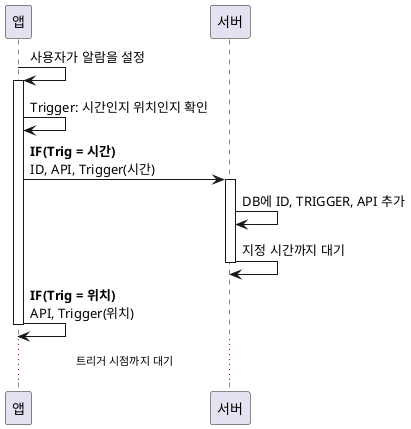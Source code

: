 @startuml app-server-ready
앱 -> 앱 : 사용자가 알람을 설정
activate 앱
앱 -> 앱 : Trigger: 시간인지 위치인지 확인
앱 -> 서버 : **IF(Trig = 시간)**\nID, API, Trigger(시간)
activate 서버
서버 -> 서버 : DB에 ID, TRIGGER, API 추가
서버 -> 서버 : 지정 시간까지 대기
deactivate 서버
앱 -> 앱 : **IF(Trig = 위치)**\nAPI, Trigger(위치)
deactivate 앱
...트리거 시점까지 대기...
@enduml
